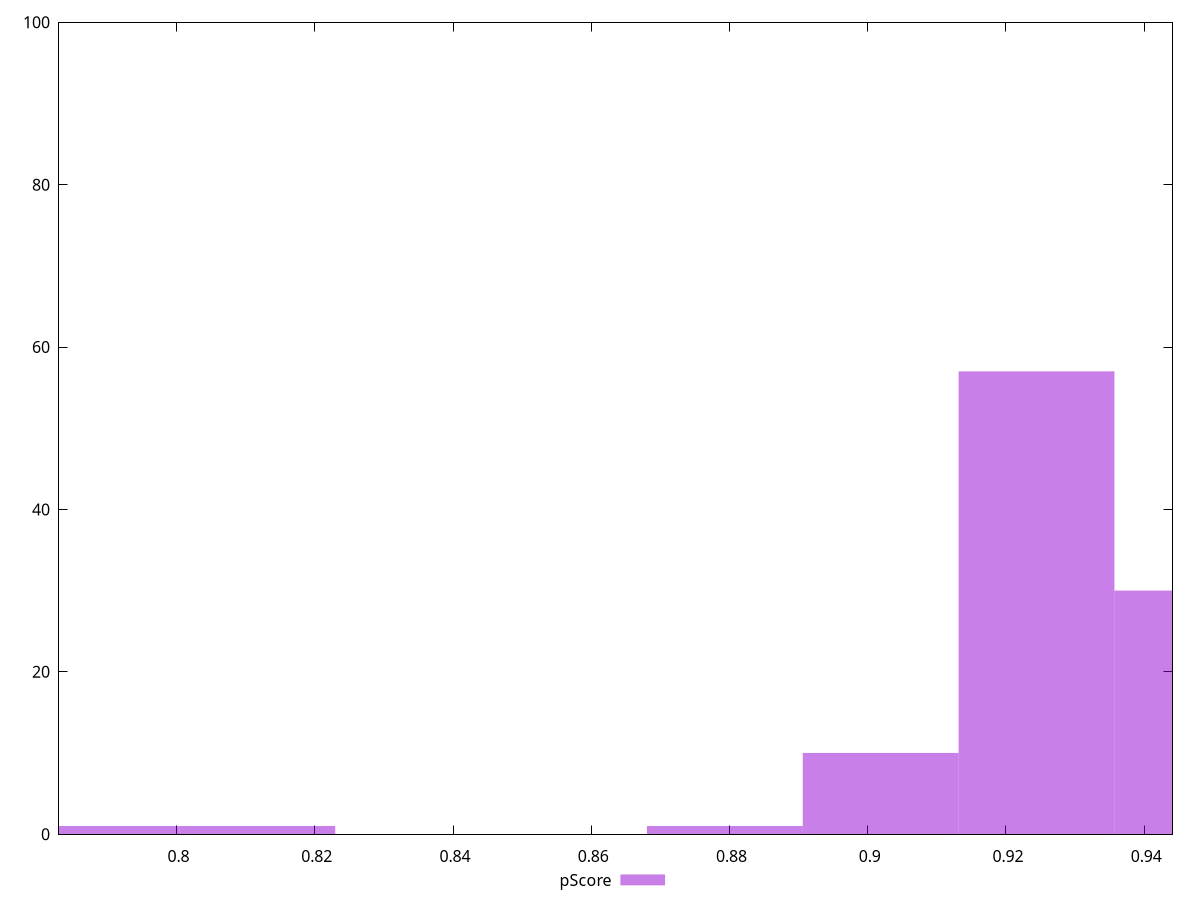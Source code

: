 reset

$pScore <<EOF
0.946965944429822 30
0.924419136229112 57
0.9018723280284019 10
0.8116850952255616 1
0.7891382870248517 1
0.8793255198276918 1
EOF

set key outside below
set boxwidth 0.022546808200710047
set xrange [0.7829926999113618:0.944092202615059]
set yrange [0:100]
set trange [0:100]
set style fill transparent solid 0.5 noborder
set terminal svg size 640, 490 enhanced background rgb 'white'
set output "reprap/bootup-time/samples/pages+cached+noexternal+nomedia/pScore/histogram.svg"

plot $pScore title "pScore" with boxes

reset
